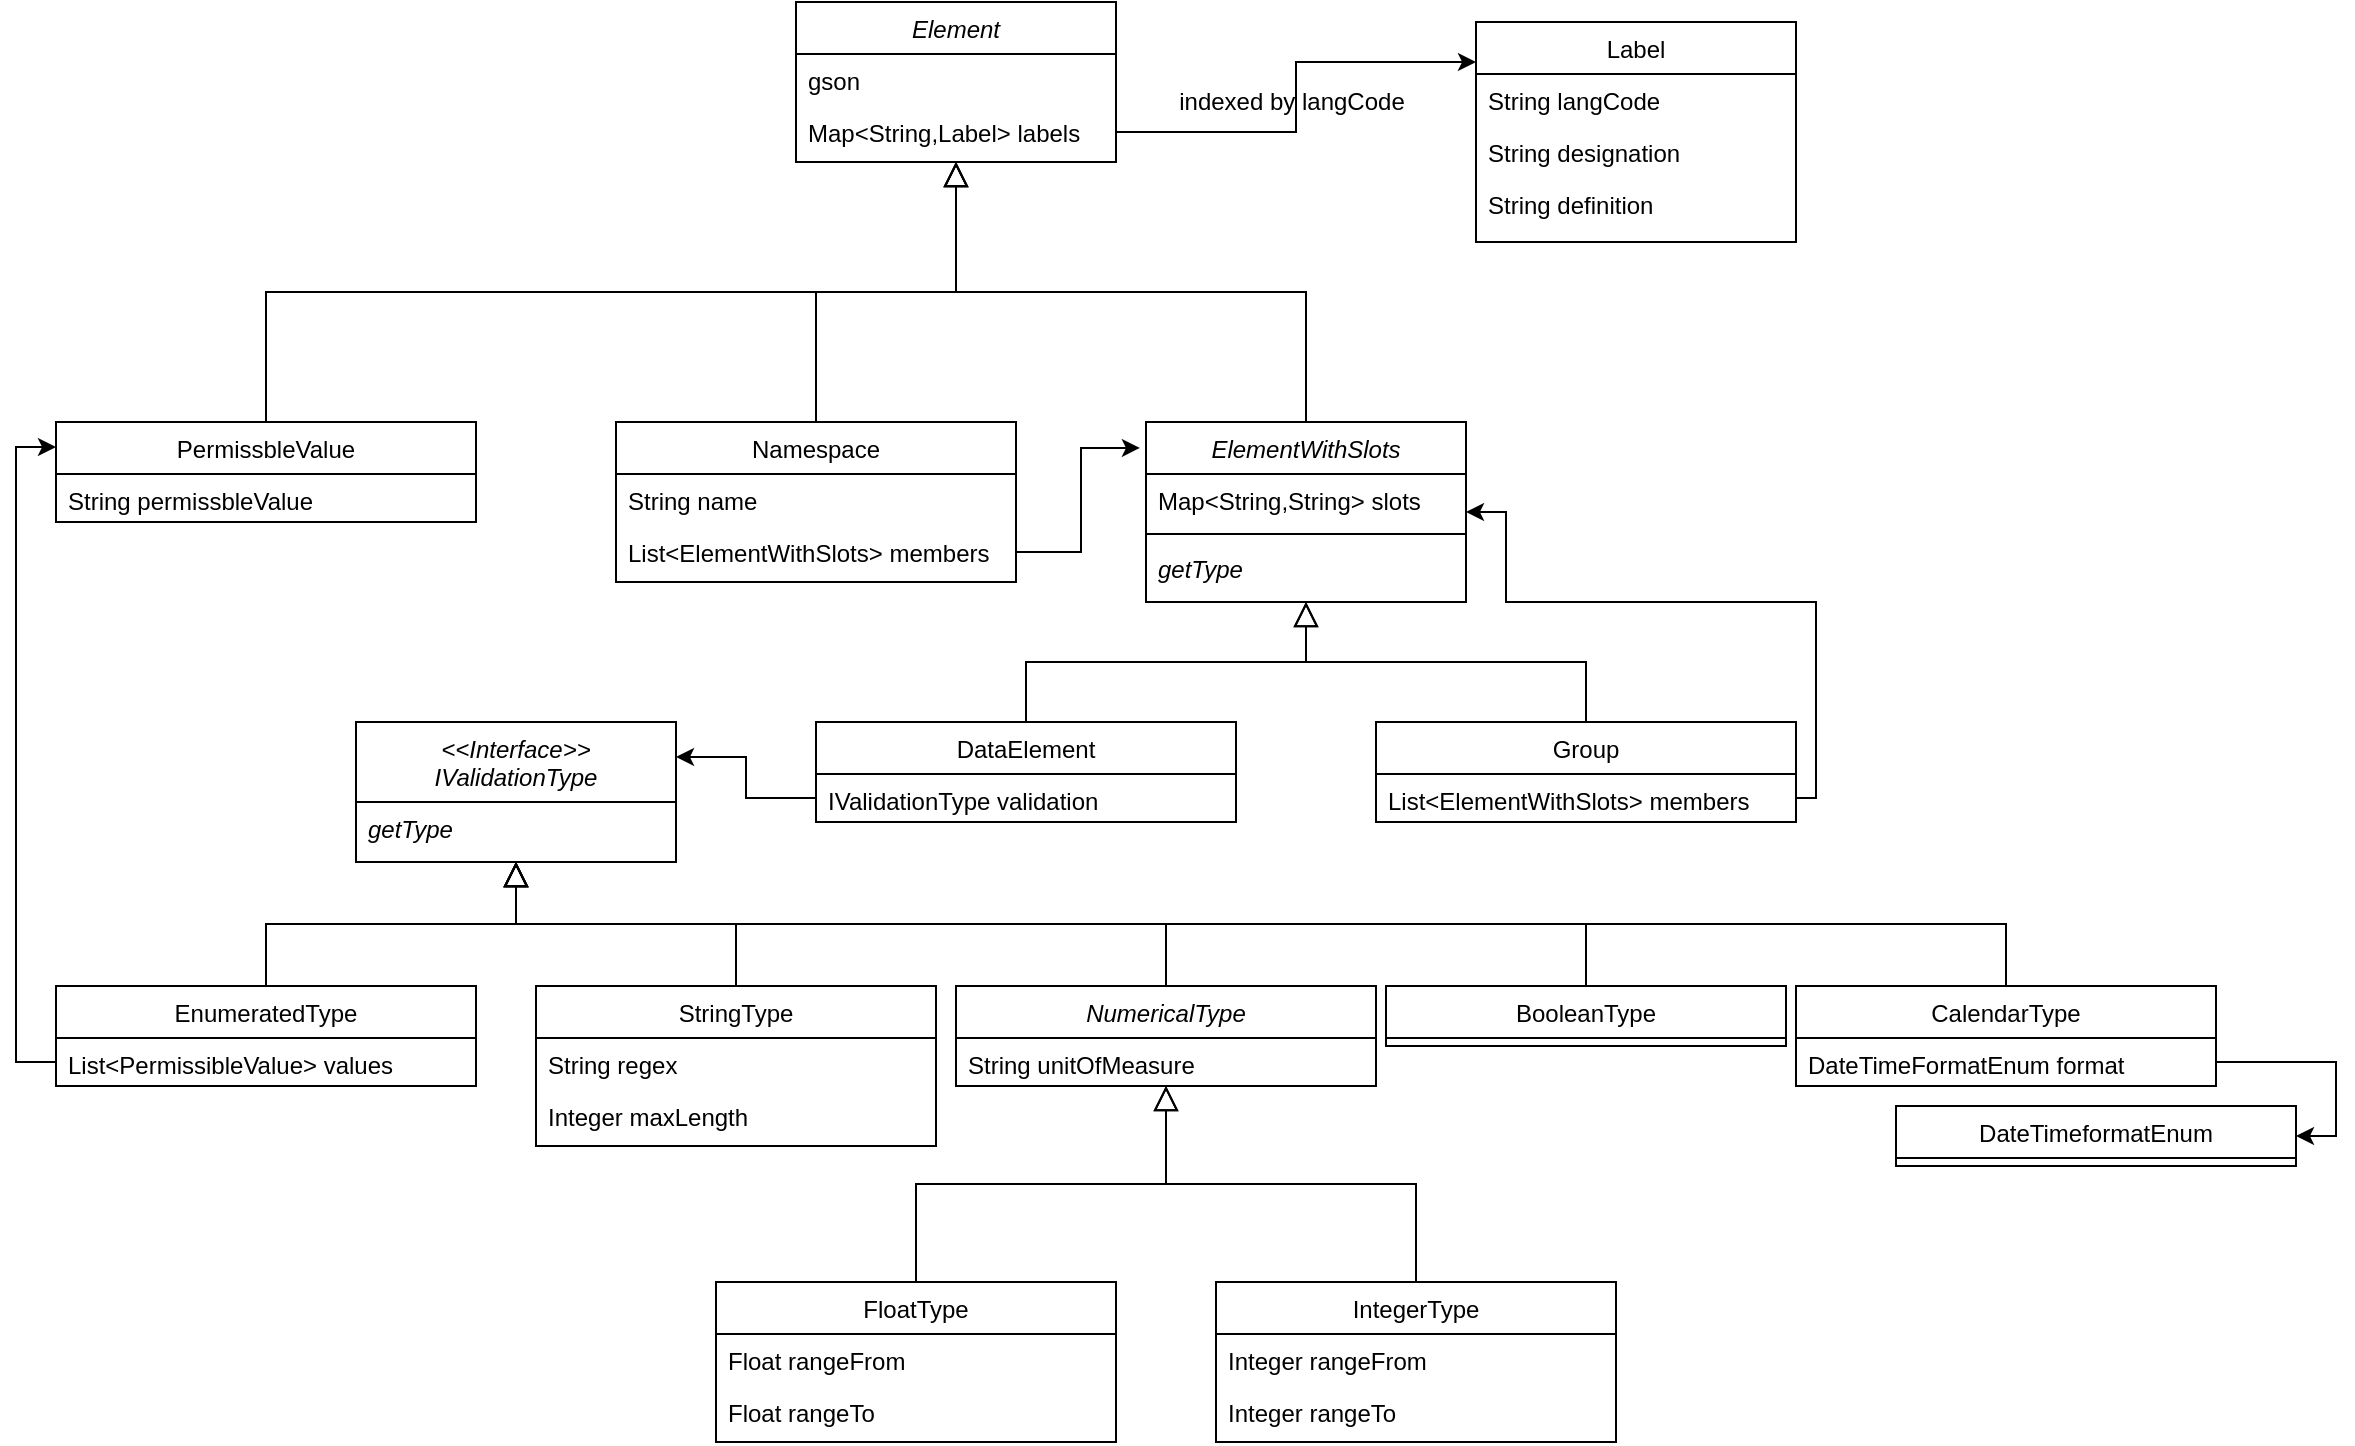 <mxfile version="13.5.8" type="device"><diagram id="C5RBs43oDa-KdzZeNtuy" name="Page-1"><mxGraphModel dx="1422" dy="883" grid="1" gridSize="10" guides="1" tooltips="1" connect="1" arrows="1" fold="1" page="1" pageScale="1" pageWidth="827" pageHeight="1169" math="0" shadow="0"><root><mxCell id="WIyWlLk6GJQsqaUBKTNV-0"/><mxCell id="WIyWlLk6GJQsqaUBKTNV-1" parent="WIyWlLk6GJQsqaUBKTNV-0"/><mxCell id="zkfFHV4jXpPFQw0GAbJ--12" value="" style="endArrow=block;endSize=10;endFill=0;shadow=0;strokeWidth=1;rounded=0;edgeStyle=elbowEdgeStyle;elbow=vertical;" parent="WIyWlLk6GJQsqaUBKTNV-1" source="zkfFHV4jXpPFQw0GAbJ--6" target="zkfFHV4jXpPFQw0GAbJ--0" edge="1"><mxGeometry width="160" relative="1" as="geometry"><mxPoint x="200" y="203" as="sourcePoint"/><mxPoint x="200" y="203" as="targetPoint"/></mxGeometry></mxCell><mxCell id="VtD07JghOQIRQepFzVeu-15" value="indexed by langCode" style="text;html=1;strokeColor=none;fillColor=none;align=center;verticalAlign=middle;whiteSpace=wrap;rounded=0;" vertex="1" parent="WIyWlLk6GJQsqaUBKTNV-1"><mxGeometry x="613" y="90" width="130" height="20" as="geometry"/></mxCell><mxCell id="zkfFHV4jXpPFQw0GAbJ--0" value="Element" style="swimlane;fontStyle=2;align=center;verticalAlign=top;childLayout=stackLayout;horizontal=1;startSize=26;horizontalStack=0;resizeParent=1;resizeLast=0;collapsible=1;marginBottom=0;rounded=0;shadow=0;strokeWidth=1;" parent="WIyWlLk6GJQsqaUBKTNV-1" vertex="1"><mxGeometry x="430" y="50" width="160" height="80" as="geometry"><mxRectangle x="230" y="140" width="160" height="26" as="alternateBounds"/></mxGeometry></mxCell><mxCell id="zkfFHV4jXpPFQw0GAbJ--1" value="gson" style="text;align=left;verticalAlign=top;spacingLeft=4;spacingRight=4;overflow=hidden;rotatable=0;points=[[0,0.5],[1,0.5]];portConstraint=eastwest;" parent="zkfFHV4jXpPFQw0GAbJ--0" vertex="1"><mxGeometry y="26" width="160" height="26" as="geometry"/></mxCell><mxCell id="zkfFHV4jXpPFQw0GAbJ--2" value="Map&lt;String,Label&gt; labels" style="text;align=left;verticalAlign=top;spacingLeft=4;spacingRight=4;overflow=hidden;rotatable=0;points=[[0,0.5],[1,0.5]];portConstraint=eastwest;rounded=0;shadow=0;html=0;" parent="zkfFHV4jXpPFQw0GAbJ--0" vertex="1"><mxGeometry y="52" width="160" height="26" as="geometry"/></mxCell><mxCell id="VtD07JghOQIRQepFzVeu-23" value="" style="endArrow=block;endSize=10;endFill=0;shadow=0;strokeWidth=1;rounded=0;edgeStyle=elbowEdgeStyle;elbow=vertical;entryX=0.5;entryY=1;entryDx=0;entryDy=0;" edge="1" parent="WIyWlLk6GJQsqaUBKTNV-1" source="VtD07JghOQIRQepFzVeu-26" target="zkfFHV4jXpPFQw0GAbJ--0"><mxGeometry width="160" relative="1" as="geometry"><mxPoint x="160" y="370" as="sourcePoint"/><mxPoint x="130" y="-10" as="targetPoint"/></mxGeometry></mxCell><mxCell id="VtD07JghOQIRQepFzVeu-34" style="edgeStyle=orthogonalEdgeStyle;rounded=0;orthogonalLoop=1;jettySize=auto;html=1;exitX=1;exitY=0.5;exitDx=0;exitDy=0;entryX=0;entryY=0.182;entryDx=0;entryDy=0;entryPerimeter=0;" edge="1" parent="WIyWlLk6GJQsqaUBKTNV-1" source="zkfFHV4jXpPFQw0GAbJ--2" target="VtD07JghOQIRQepFzVeu-0"><mxGeometry relative="1" as="geometry"/></mxCell><mxCell id="VtD07JghOQIRQepFzVeu-0" value="Label" style="swimlane;fontStyle=0;align=center;verticalAlign=top;childLayout=stackLayout;horizontal=1;startSize=26;horizontalStack=0;resizeParent=1;resizeLast=0;collapsible=1;marginBottom=0;rounded=0;shadow=0;strokeWidth=1;" vertex="1" parent="WIyWlLk6GJQsqaUBKTNV-1"><mxGeometry x="770" y="60" width="160" height="110" as="geometry"><mxRectangle x="550" y="140" width="160" height="26" as="alternateBounds"/></mxGeometry></mxCell><mxCell id="VtD07JghOQIRQepFzVeu-1" value="String langCode" style="text;align=left;verticalAlign=top;spacingLeft=4;spacingRight=4;overflow=hidden;rotatable=0;points=[[0,0.5],[1,0.5]];portConstraint=eastwest;" vertex="1" parent="VtD07JghOQIRQepFzVeu-0"><mxGeometry y="26" width="160" height="26" as="geometry"/></mxCell><mxCell id="VtD07JghOQIRQepFzVeu-2" value="String designation" style="text;align=left;verticalAlign=top;spacingLeft=4;spacingRight=4;overflow=hidden;rotatable=0;points=[[0,0.5],[1,0.5]];portConstraint=eastwest;rounded=0;shadow=0;html=0;" vertex="1" parent="VtD07JghOQIRQepFzVeu-0"><mxGeometry y="52" width="160" height="26" as="geometry"/></mxCell><mxCell id="VtD07JghOQIRQepFzVeu-3" value="String definition" style="text;align=left;verticalAlign=top;spacingLeft=4;spacingRight=4;overflow=hidden;rotatable=0;points=[[0,0.5],[1,0.5]];portConstraint=eastwest;rounded=0;shadow=0;html=0;" vertex="1" parent="VtD07JghOQIRQepFzVeu-0"><mxGeometry y="78" width="160" height="26" as="geometry"/></mxCell><mxCell id="VtD07JghOQIRQepFzVeu-36" value="" style="endArrow=block;endSize=10;endFill=0;shadow=0;strokeWidth=1;rounded=0;edgeStyle=elbowEdgeStyle;elbow=vertical;exitX=0.5;exitY=0;exitDx=0;exitDy=0;entryX=0.5;entryY=1;entryDx=0;entryDy=0;" edge="1" parent="WIyWlLk6GJQsqaUBKTNV-1" source="VtD07JghOQIRQepFzVeu-37" target="zkfFHV4jXpPFQw0GAbJ--6"><mxGeometry width="160" relative="1" as="geometry"><mxPoint x="595" y="610" as="sourcePoint"/><mxPoint x="675" y="380" as="targetPoint"/></mxGeometry></mxCell><mxCell id="VtD07JghOQIRQepFzVeu-37" value="Group" style="swimlane;fontStyle=0;align=center;verticalAlign=top;childLayout=stackLayout;horizontal=1;startSize=26;horizontalStack=0;resizeParent=1;resizeLast=0;collapsible=1;marginBottom=0;rounded=0;shadow=0;strokeWidth=1;" vertex="1" parent="WIyWlLk6GJQsqaUBKTNV-1"><mxGeometry x="720" y="410" width="210" height="50" as="geometry"><mxRectangle x="130" y="380" width="160" height="26" as="alternateBounds"/></mxGeometry></mxCell><mxCell id="VtD07JghOQIRQepFzVeu-38" value="List&lt;ElementWithSlots&gt; members" style="text;align=left;verticalAlign=top;spacingLeft=4;spacingRight=4;overflow=hidden;rotatable=0;points=[[0,0.5],[1,0.5]];portConstraint=eastwest;" vertex="1" parent="VtD07JghOQIRQepFzVeu-37"><mxGeometry y="26" width="210" height="24" as="geometry"/></mxCell><mxCell id="VtD07JghOQIRQepFzVeu-43" value="DataElement" style="swimlane;fontStyle=0;align=center;verticalAlign=top;childLayout=stackLayout;horizontal=1;startSize=26;horizontalStack=0;resizeParent=1;resizeLast=0;collapsible=1;marginBottom=0;rounded=0;shadow=0;strokeWidth=1;" vertex="1" parent="WIyWlLk6GJQsqaUBKTNV-1"><mxGeometry x="440" y="410" width="210" height="50" as="geometry"><mxRectangle x="130" y="380" width="160" height="26" as="alternateBounds"/></mxGeometry></mxCell><mxCell id="VtD07JghOQIRQepFzVeu-44" value="IValidationType validation" style="text;align=left;verticalAlign=top;spacingLeft=4;spacingRight=4;overflow=hidden;rotatable=0;points=[[0,0.5],[1,0.5]];portConstraint=eastwest;" vertex="1" parent="VtD07JghOQIRQepFzVeu-43"><mxGeometry y="26" width="210" height="24" as="geometry"/></mxCell><mxCell id="VtD07JghOQIRQepFzVeu-26" value="Namespace" style="swimlane;fontStyle=0;align=center;verticalAlign=top;childLayout=stackLayout;horizontal=1;startSize=26;horizontalStack=0;resizeParent=1;resizeLast=0;collapsible=1;marginBottom=0;rounded=0;shadow=0;strokeWidth=1;" vertex="1" parent="WIyWlLk6GJQsqaUBKTNV-1"><mxGeometry x="340" y="260" width="200" height="80" as="geometry"><mxRectangle x="130" y="380" width="160" height="26" as="alternateBounds"/></mxGeometry></mxCell><mxCell id="VtD07JghOQIRQepFzVeu-27" value="String name" style="text;align=left;verticalAlign=top;spacingLeft=4;spacingRight=4;overflow=hidden;rotatable=0;points=[[0,0.5],[1,0.5]];portConstraint=eastwest;" vertex="1" parent="VtD07JghOQIRQepFzVeu-26"><mxGeometry y="26" width="200" height="26" as="geometry"/></mxCell><mxCell id="VtD07JghOQIRQepFzVeu-28" value="List&lt;ElementWithSlots&gt; members" style="text;align=left;verticalAlign=top;spacingLeft=4;spacingRight=4;overflow=hidden;rotatable=0;points=[[0,0.5],[1,0.5]];portConstraint=eastwest;rounded=0;shadow=0;html=0;" vertex="1" parent="VtD07JghOQIRQepFzVeu-26"><mxGeometry y="52" width="200" height="26" as="geometry"/></mxCell><mxCell id="VtD07JghOQIRQepFzVeu-53" value="" style="endArrow=block;endSize=10;endFill=0;shadow=0;strokeWidth=1;rounded=0;edgeStyle=elbowEdgeStyle;elbow=vertical;entryX=0.5;entryY=1;entryDx=0;entryDy=0;exitX=0.5;exitY=0;exitDx=0;exitDy=0;" edge="1" parent="WIyWlLk6GJQsqaUBKTNV-1" source="VtD07JghOQIRQepFzVeu-51"><mxGeometry width="160" relative="1" as="geometry"><mxPoint x="440" y="260" as="sourcePoint"/><mxPoint x="510" y="130" as="targetPoint"/></mxGeometry></mxCell><mxCell id="VtD07JghOQIRQepFzVeu-51" value="PermissbleValue" style="swimlane;fontStyle=0;align=center;verticalAlign=top;childLayout=stackLayout;horizontal=1;startSize=26;horizontalStack=0;resizeParent=1;resizeLast=0;collapsible=1;marginBottom=0;rounded=0;shadow=0;strokeWidth=1;" vertex="1" parent="WIyWlLk6GJQsqaUBKTNV-1"><mxGeometry x="60" y="260" width="210" height="50" as="geometry"><mxRectangle x="130" y="380" width="160" height="26" as="alternateBounds"/></mxGeometry></mxCell><mxCell id="VtD07JghOQIRQepFzVeu-52" value="String permissbleValue" style="text;align=left;verticalAlign=top;spacingLeft=4;spacingRight=4;overflow=hidden;rotatable=0;points=[[0,0.5],[1,0.5]];portConstraint=eastwest;" vertex="1" parent="VtD07JghOQIRQepFzVeu-51"><mxGeometry y="26" width="210" height="24" as="geometry"/></mxCell><mxCell id="VtD07JghOQIRQepFzVeu-54" value="&lt;&lt;Interface&gt;&gt;&#xA;IValidationType" style="swimlane;fontStyle=2;align=center;verticalAlign=top;childLayout=stackLayout;horizontal=1;startSize=40;horizontalStack=0;resizeParent=1;resizeLast=0;collapsible=1;marginBottom=0;rounded=0;shadow=0;strokeWidth=1;" vertex="1" parent="WIyWlLk6GJQsqaUBKTNV-1"><mxGeometry x="210" y="410" width="160" height="70" as="geometry"><mxRectangle x="130" y="380" width="160" height="26" as="alternateBounds"/></mxGeometry></mxCell><mxCell id="VtD07JghOQIRQepFzVeu-57" value="getType" style="text;align=left;verticalAlign=top;spacingLeft=4;spacingRight=4;overflow=hidden;rotatable=0;points=[[0,0.5],[1,0.5]];portConstraint=eastwest;fontStyle=2" vertex="1" parent="VtD07JghOQIRQepFzVeu-54"><mxGeometry y="40" width="160" height="30" as="geometry"/></mxCell><mxCell id="VtD07JghOQIRQepFzVeu-58" style="edgeStyle=orthogonalEdgeStyle;rounded=0;orthogonalLoop=1;jettySize=auto;html=1;exitX=1;exitY=0.5;exitDx=0;exitDy=0;entryX=-0.019;entryY=0.144;entryDx=0;entryDy=0;entryPerimeter=0;" edge="1" parent="WIyWlLk6GJQsqaUBKTNV-1" source="VtD07JghOQIRQepFzVeu-28" target="zkfFHV4jXpPFQw0GAbJ--6"><mxGeometry relative="1" as="geometry"><mxPoint x="573" y="230" as="targetPoint"/></mxGeometry></mxCell><mxCell id="zkfFHV4jXpPFQw0GAbJ--6" value="ElementWithSlots" style="swimlane;fontStyle=2;align=center;verticalAlign=top;childLayout=stackLayout;horizontal=1;startSize=26;horizontalStack=0;resizeParent=1;resizeLast=0;collapsible=1;marginBottom=0;rounded=0;shadow=0;strokeWidth=1;" parent="WIyWlLk6GJQsqaUBKTNV-1" vertex="1"><mxGeometry x="605" y="260" width="160" height="90" as="geometry"><mxRectangle x="130" y="380" width="160" height="26" as="alternateBounds"/></mxGeometry></mxCell><mxCell id="zkfFHV4jXpPFQw0GAbJ--7" value="Map&lt;String,String&gt; slots" style="text;align=left;verticalAlign=top;spacingLeft=4;spacingRight=4;overflow=hidden;rotatable=0;points=[[0,0.5],[1,0.5]];portConstraint=eastwest;" parent="zkfFHV4jXpPFQw0GAbJ--6" vertex="1"><mxGeometry y="26" width="160" height="26" as="geometry"/></mxCell><mxCell id="zkfFHV4jXpPFQw0GAbJ--9" value="" style="line;html=1;strokeWidth=1;align=left;verticalAlign=middle;spacingTop=-1;spacingLeft=3;spacingRight=3;rotatable=0;labelPosition=right;points=[];portConstraint=eastwest;" parent="zkfFHV4jXpPFQw0GAbJ--6" vertex="1"><mxGeometry y="52" width="160" height="8" as="geometry"/></mxCell><mxCell id="zkfFHV4jXpPFQw0GAbJ--10" value="getType" style="text;align=left;verticalAlign=top;spacingLeft=4;spacingRight=4;overflow=hidden;rotatable=0;points=[[0,0.5],[1,0.5]];portConstraint=eastwest;fontStyle=2" parent="zkfFHV4jXpPFQw0GAbJ--6" vertex="1"><mxGeometry y="60" width="160" height="26" as="geometry"/></mxCell><mxCell id="VtD07JghOQIRQepFzVeu-59" style="edgeStyle=orthogonalEdgeStyle;rounded=0;orthogonalLoop=1;jettySize=auto;html=1;exitX=0;exitY=0.5;exitDx=0;exitDy=0;entryX=1;entryY=0.25;entryDx=0;entryDy=0;" edge="1" parent="WIyWlLk6GJQsqaUBKTNV-1" source="VtD07JghOQIRQepFzVeu-44" target="VtD07JghOQIRQepFzVeu-54"><mxGeometry relative="1" as="geometry"/></mxCell><mxCell id="VtD07JghOQIRQepFzVeu-60" value="" style="endArrow=block;endSize=10;endFill=0;shadow=0;strokeWidth=1;rounded=0;edgeStyle=elbowEdgeStyle;elbow=vertical;exitX=0.5;exitY=0;exitDx=0;exitDy=0;entryX=0.5;entryY=1;entryDx=0;entryDy=0;" edge="1" parent="WIyWlLk6GJQsqaUBKTNV-1" source="VtD07JghOQIRQepFzVeu-43"><mxGeometry width="160" relative="1" as="geometry"><mxPoint x="825" y="410" as="sourcePoint"/><mxPoint x="685" y="350" as="targetPoint"/></mxGeometry></mxCell><mxCell id="VtD07JghOQIRQepFzVeu-61" value="" style="endArrow=block;endSize=10;endFill=0;shadow=0;strokeWidth=1;rounded=0;edgeStyle=elbowEdgeStyle;elbow=vertical;entryX=0.5;entryY=1;entryDx=0;entryDy=0;exitX=0.5;exitY=0;exitDx=0;exitDy=0;" edge="1" parent="WIyWlLk6GJQsqaUBKTNV-1" source="VtD07JghOQIRQepFzVeu-64" target="VtD07JghOQIRQepFzVeu-54"><mxGeometry width="160" relative="1" as="geometry"><mxPoint x="380" y="540" as="sourcePoint"/><mxPoint x="280" y="500" as="targetPoint"/></mxGeometry></mxCell><mxCell id="VtD07JghOQIRQepFzVeu-66" style="edgeStyle=orthogonalEdgeStyle;rounded=0;orthogonalLoop=1;jettySize=auto;html=1;exitX=0;exitY=0.5;exitDx=0;exitDy=0;entryX=0;entryY=0.25;entryDx=0;entryDy=0;" edge="1" parent="WIyWlLk6GJQsqaUBKTNV-1" source="VtD07JghOQIRQepFzVeu-65" target="VtD07JghOQIRQepFzVeu-51"><mxGeometry relative="1" as="geometry"/></mxCell><mxCell id="VtD07JghOQIRQepFzVeu-64" value="EnumeratedType" style="swimlane;fontStyle=0;align=center;verticalAlign=top;childLayout=stackLayout;horizontal=1;startSize=26;horizontalStack=0;resizeParent=1;resizeLast=0;collapsible=1;marginBottom=0;rounded=0;shadow=0;strokeWidth=1;" vertex="1" parent="WIyWlLk6GJQsqaUBKTNV-1"><mxGeometry x="60" y="542" width="210" height="50" as="geometry"><mxRectangle x="130" y="380" width="160" height="26" as="alternateBounds"/></mxGeometry></mxCell><mxCell id="VtD07JghOQIRQepFzVeu-65" value="List&lt;PermissibleValue&gt; values" style="text;align=left;verticalAlign=top;spacingLeft=4;spacingRight=4;overflow=hidden;rotatable=0;points=[[0,0.5],[1,0.5]];portConstraint=eastwest;" vertex="1" parent="VtD07JghOQIRQepFzVeu-64"><mxGeometry y="26" width="210" height="24" as="geometry"/></mxCell><mxCell id="VtD07JghOQIRQepFzVeu-75" value="" style="endArrow=block;endSize=10;endFill=0;shadow=0;strokeWidth=1;rounded=0;edgeStyle=elbowEdgeStyle;elbow=vertical;exitX=0.5;exitY=0;exitDx=0;exitDy=0;" edge="1" parent="WIyWlLk6GJQsqaUBKTNV-1" source="VtD07JghOQIRQepFzVeu-72"><mxGeometry width="160" relative="1" as="geometry"><mxPoint x="670" y="570" as="sourcePoint"/><mxPoint x="290" y="480" as="targetPoint"/></mxGeometry></mxCell><mxCell id="VtD07JghOQIRQepFzVeu-72" value="StringType" style="swimlane;fontStyle=0;align=center;verticalAlign=top;childLayout=stackLayout;horizontal=1;startSize=26;horizontalStack=0;resizeParent=1;resizeLast=0;collapsible=1;marginBottom=0;rounded=0;shadow=0;strokeWidth=1;" vertex="1" parent="WIyWlLk6GJQsqaUBKTNV-1"><mxGeometry x="300" y="542" width="200" height="80" as="geometry"><mxRectangle x="130" y="380" width="160" height="26" as="alternateBounds"/></mxGeometry></mxCell><mxCell id="VtD07JghOQIRQepFzVeu-73" value="String regex&#xA;" style="text;align=left;verticalAlign=top;spacingLeft=4;spacingRight=4;overflow=hidden;rotatable=0;points=[[0,0.5],[1,0.5]];portConstraint=eastwest;" vertex="1" parent="VtD07JghOQIRQepFzVeu-72"><mxGeometry y="26" width="200" height="26" as="geometry"/></mxCell><mxCell id="VtD07JghOQIRQepFzVeu-74" value="Integer maxLength" style="text;align=left;verticalAlign=top;spacingLeft=4;spacingRight=4;overflow=hidden;rotatable=0;points=[[0,0.5],[1,0.5]];portConstraint=eastwest;rounded=0;shadow=0;html=0;" vertex="1" parent="VtD07JghOQIRQepFzVeu-72"><mxGeometry y="52" width="200" height="26" as="geometry"/></mxCell><mxCell id="VtD07JghOQIRQepFzVeu-79" value="" style="endArrow=block;endSize=10;endFill=0;shadow=0;strokeWidth=1;rounded=0;edgeStyle=elbowEdgeStyle;elbow=vertical;exitX=0.5;exitY=0;exitDx=0;exitDy=0;" edge="1" parent="WIyWlLk6GJQsqaUBKTNV-1" source="VtD07JghOQIRQepFzVeu-76"><mxGeometry width="160" relative="1" as="geometry"><mxPoint x="400" y="510" as="sourcePoint"/><mxPoint x="290" y="480" as="targetPoint"/></mxGeometry></mxCell><mxCell id="VtD07JghOQIRQepFzVeu-76" value="BooleanType" style="swimlane;fontStyle=0;align=center;verticalAlign=top;childLayout=stackLayout;horizontal=1;startSize=26;horizontalStack=0;resizeParent=1;resizeLast=0;collapsible=1;marginBottom=0;rounded=0;shadow=0;strokeWidth=1;" vertex="1" parent="WIyWlLk6GJQsqaUBKTNV-1"><mxGeometry x="725" y="542" width="200" height="30" as="geometry"><mxRectangle x="130" y="380" width="160" height="26" as="alternateBounds"/></mxGeometry></mxCell><mxCell id="VtD07JghOQIRQepFzVeu-80" value="NumericalType" style="swimlane;fontStyle=2;align=center;verticalAlign=top;childLayout=stackLayout;horizontal=1;startSize=26;horizontalStack=0;resizeParent=1;resizeLast=0;collapsible=1;marginBottom=0;rounded=0;shadow=0;strokeWidth=1;" vertex="1" parent="WIyWlLk6GJQsqaUBKTNV-1"><mxGeometry x="510" y="542" width="210" height="50" as="geometry"><mxRectangle x="130" y="380" width="160" height="26" as="alternateBounds"/></mxGeometry></mxCell><mxCell id="VtD07JghOQIRQepFzVeu-81" value="String unitOfMeasure" style="text;align=left;verticalAlign=top;spacingLeft=4;spacingRight=4;overflow=hidden;rotatable=0;points=[[0,0.5],[1,0.5]];portConstraint=eastwest;" vertex="1" parent="VtD07JghOQIRQepFzVeu-80"><mxGeometry y="26" width="210" height="24" as="geometry"/></mxCell><mxCell id="VtD07JghOQIRQepFzVeu-82" value="" style="endArrow=block;endSize=10;endFill=0;shadow=0;strokeWidth=1;rounded=0;edgeStyle=elbowEdgeStyle;elbow=vertical;" edge="1" parent="WIyWlLk6GJQsqaUBKTNV-1" source="VtD07JghOQIRQepFzVeu-80"><mxGeometry width="160" relative="1" as="geometry"><mxPoint x="825" y="510" as="sourcePoint"/><mxPoint x="290" y="480" as="targetPoint"/></mxGeometry></mxCell><mxCell id="VtD07JghOQIRQepFzVeu-83" value="CalendarType" style="swimlane;fontStyle=0;align=center;verticalAlign=top;childLayout=stackLayout;horizontal=1;startSize=26;horizontalStack=0;resizeParent=1;resizeLast=0;collapsible=1;marginBottom=0;rounded=0;shadow=0;strokeWidth=1;" vertex="1" parent="WIyWlLk6GJQsqaUBKTNV-1"><mxGeometry x="930" y="542" width="210" height="50" as="geometry"><mxRectangle x="130" y="380" width="160" height="26" as="alternateBounds"/></mxGeometry></mxCell><mxCell id="VtD07JghOQIRQepFzVeu-84" value="DateTimeFormatEnum format" style="text;align=left;verticalAlign=top;spacingLeft=4;spacingRight=4;overflow=hidden;rotatable=0;points=[[0,0.5],[1,0.5]];portConstraint=eastwest;" vertex="1" parent="VtD07JghOQIRQepFzVeu-83"><mxGeometry y="26" width="210" height="24" as="geometry"/></mxCell><mxCell id="VtD07JghOQIRQepFzVeu-86" style="edgeStyle=orthogonalEdgeStyle;rounded=0;orthogonalLoop=1;jettySize=auto;html=1;entryX=1;entryY=0.5;entryDx=0;entryDy=0;" edge="1" parent="WIyWlLk6GJQsqaUBKTNV-1" source="VtD07JghOQIRQepFzVeu-84" target="VtD07JghOQIRQepFzVeu-85"><mxGeometry relative="1" as="geometry"/></mxCell><mxCell id="VtD07JghOQIRQepFzVeu-87" value="" style="endArrow=block;endSize=10;endFill=0;shadow=0;strokeWidth=1;rounded=0;edgeStyle=elbowEdgeStyle;elbow=vertical;exitX=0.5;exitY=0;exitDx=0;exitDy=0;" edge="1" parent="WIyWlLk6GJQsqaUBKTNV-1" source="VtD07JghOQIRQepFzVeu-83"><mxGeometry width="160" relative="1" as="geometry"><mxPoint x="825" y="510" as="sourcePoint"/><mxPoint x="290" y="480" as="targetPoint"/></mxGeometry></mxCell><mxCell id="VtD07JghOQIRQepFzVeu-89" style="edgeStyle=orthogonalEdgeStyle;rounded=0;orthogonalLoop=1;jettySize=auto;html=1;entryX=1;entryY=0.5;entryDx=0;entryDy=0;" edge="1" parent="WIyWlLk6GJQsqaUBKTNV-1" source="VtD07JghOQIRQepFzVeu-38" target="zkfFHV4jXpPFQw0GAbJ--6"><mxGeometry relative="1" as="geometry"><mxPoint x="960" y="310" as="targetPoint"/><Array as="points"><mxPoint x="940" y="448"/><mxPoint x="940" y="350"/><mxPoint x="785" y="350"/><mxPoint x="785" y="305"/></Array></mxGeometry></mxCell><mxCell id="VtD07JghOQIRQepFzVeu-85" value="DateTimeformatEnum" style="swimlane;fontStyle=0;align=center;verticalAlign=top;childLayout=stackLayout;horizontal=1;startSize=26;horizontalStack=0;resizeParent=1;resizeLast=0;collapsible=1;marginBottom=0;rounded=0;shadow=0;strokeWidth=1;" vertex="1" parent="WIyWlLk6GJQsqaUBKTNV-1"><mxGeometry x="980" y="602" width="200" height="30" as="geometry"><mxRectangle x="130" y="380" width="160" height="26" as="alternateBounds"/></mxGeometry></mxCell><mxCell id="VtD07JghOQIRQepFzVeu-93" value="" style="endArrow=block;endSize=10;endFill=0;shadow=0;strokeWidth=1;rounded=0;edgeStyle=elbowEdgeStyle;elbow=vertical;exitX=0.5;exitY=0;exitDx=0;exitDy=0;entryX=0.5;entryY=1;entryDx=0;entryDy=0;" edge="1" parent="WIyWlLk6GJQsqaUBKTNV-1" source="VtD07JghOQIRQepFzVeu-90" target="VtD07JghOQIRQepFzVeu-80"><mxGeometry width="160" relative="1" as="geometry"><mxPoint x="1241" y="782" as="sourcePoint"/><mxPoint x="496" y="720" as="targetPoint"/></mxGeometry></mxCell><mxCell id="VtD07JghOQIRQepFzVeu-97" value="" style="endArrow=block;endSize=10;endFill=0;shadow=0;strokeWidth=1;rounded=0;edgeStyle=elbowEdgeStyle;elbow=vertical;entryX=0.5;entryY=1;entryDx=0;entryDy=0;" edge="1" parent="WIyWlLk6GJQsqaUBKTNV-1" source="VtD07JghOQIRQepFzVeu-94"><mxGeometry width="160" relative="1" as="geometry"><mxPoint x="400" y="750" as="sourcePoint"/><mxPoint x="615" y="592" as="targetPoint"/></mxGeometry></mxCell><mxCell id="VtD07JghOQIRQepFzVeu-90" value="FloatType" style="swimlane;fontStyle=0;align=center;verticalAlign=top;childLayout=stackLayout;horizontal=1;startSize=26;horizontalStack=0;resizeParent=1;resizeLast=0;collapsible=1;marginBottom=0;rounded=0;shadow=0;strokeWidth=1;" vertex="1" parent="WIyWlLk6GJQsqaUBKTNV-1"><mxGeometry x="390" y="690" width="200" height="80" as="geometry"><mxRectangle x="130" y="380" width="160" height="26" as="alternateBounds"/></mxGeometry></mxCell><mxCell id="VtD07JghOQIRQepFzVeu-91" value="Float rangeFrom" style="text;align=left;verticalAlign=top;spacingLeft=4;spacingRight=4;overflow=hidden;rotatable=0;points=[[0,0.5],[1,0.5]];portConstraint=eastwest;" vertex="1" parent="VtD07JghOQIRQepFzVeu-90"><mxGeometry y="26" width="200" height="26" as="geometry"/></mxCell><mxCell id="VtD07JghOQIRQepFzVeu-92" value="Float rangeTo" style="text;align=left;verticalAlign=top;spacingLeft=4;spacingRight=4;overflow=hidden;rotatable=0;points=[[0,0.5],[1,0.5]];portConstraint=eastwest;rounded=0;shadow=0;html=0;" vertex="1" parent="VtD07JghOQIRQepFzVeu-90"><mxGeometry y="52" width="200" height="26" as="geometry"/></mxCell><mxCell id="VtD07JghOQIRQepFzVeu-94" value="IntegerType" style="swimlane;fontStyle=0;align=center;verticalAlign=top;childLayout=stackLayout;horizontal=1;startSize=26;horizontalStack=0;resizeParent=1;resizeLast=0;collapsible=1;marginBottom=0;rounded=0;shadow=0;strokeWidth=1;" vertex="1" parent="WIyWlLk6GJQsqaUBKTNV-1"><mxGeometry x="640" y="690" width="200" height="80" as="geometry"><mxRectangle x="130" y="380" width="160" height="26" as="alternateBounds"/></mxGeometry></mxCell><mxCell id="VtD07JghOQIRQepFzVeu-95" value="Integer rangeFrom" style="text;align=left;verticalAlign=top;spacingLeft=4;spacingRight=4;overflow=hidden;rotatable=0;points=[[0,0.5],[1,0.5]];portConstraint=eastwest;" vertex="1" parent="VtD07JghOQIRQepFzVeu-94"><mxGeometry y="26" width="200" height="26" as="geometry"/></mxCell><mxCell id="VtD07JghOQIRQepFzVeu-96" value="Integer rangeTo" style="text;align=left;verticalAlign=top;spacingLeft=4;spacingRight=4;overflow=hidden;rotatable=0;points=[[0,0.5],[1,0.5]];portConstraint=eastwest;rounded=0;shadow=0;html=0;" vertex="1" parent="VtD07JghOQIRQepFzVeu-94"><mxGeometry y="52" width="200" height="26" as="geometry"/></mxCell></root></mxGraphModel></diagram></mxfile>